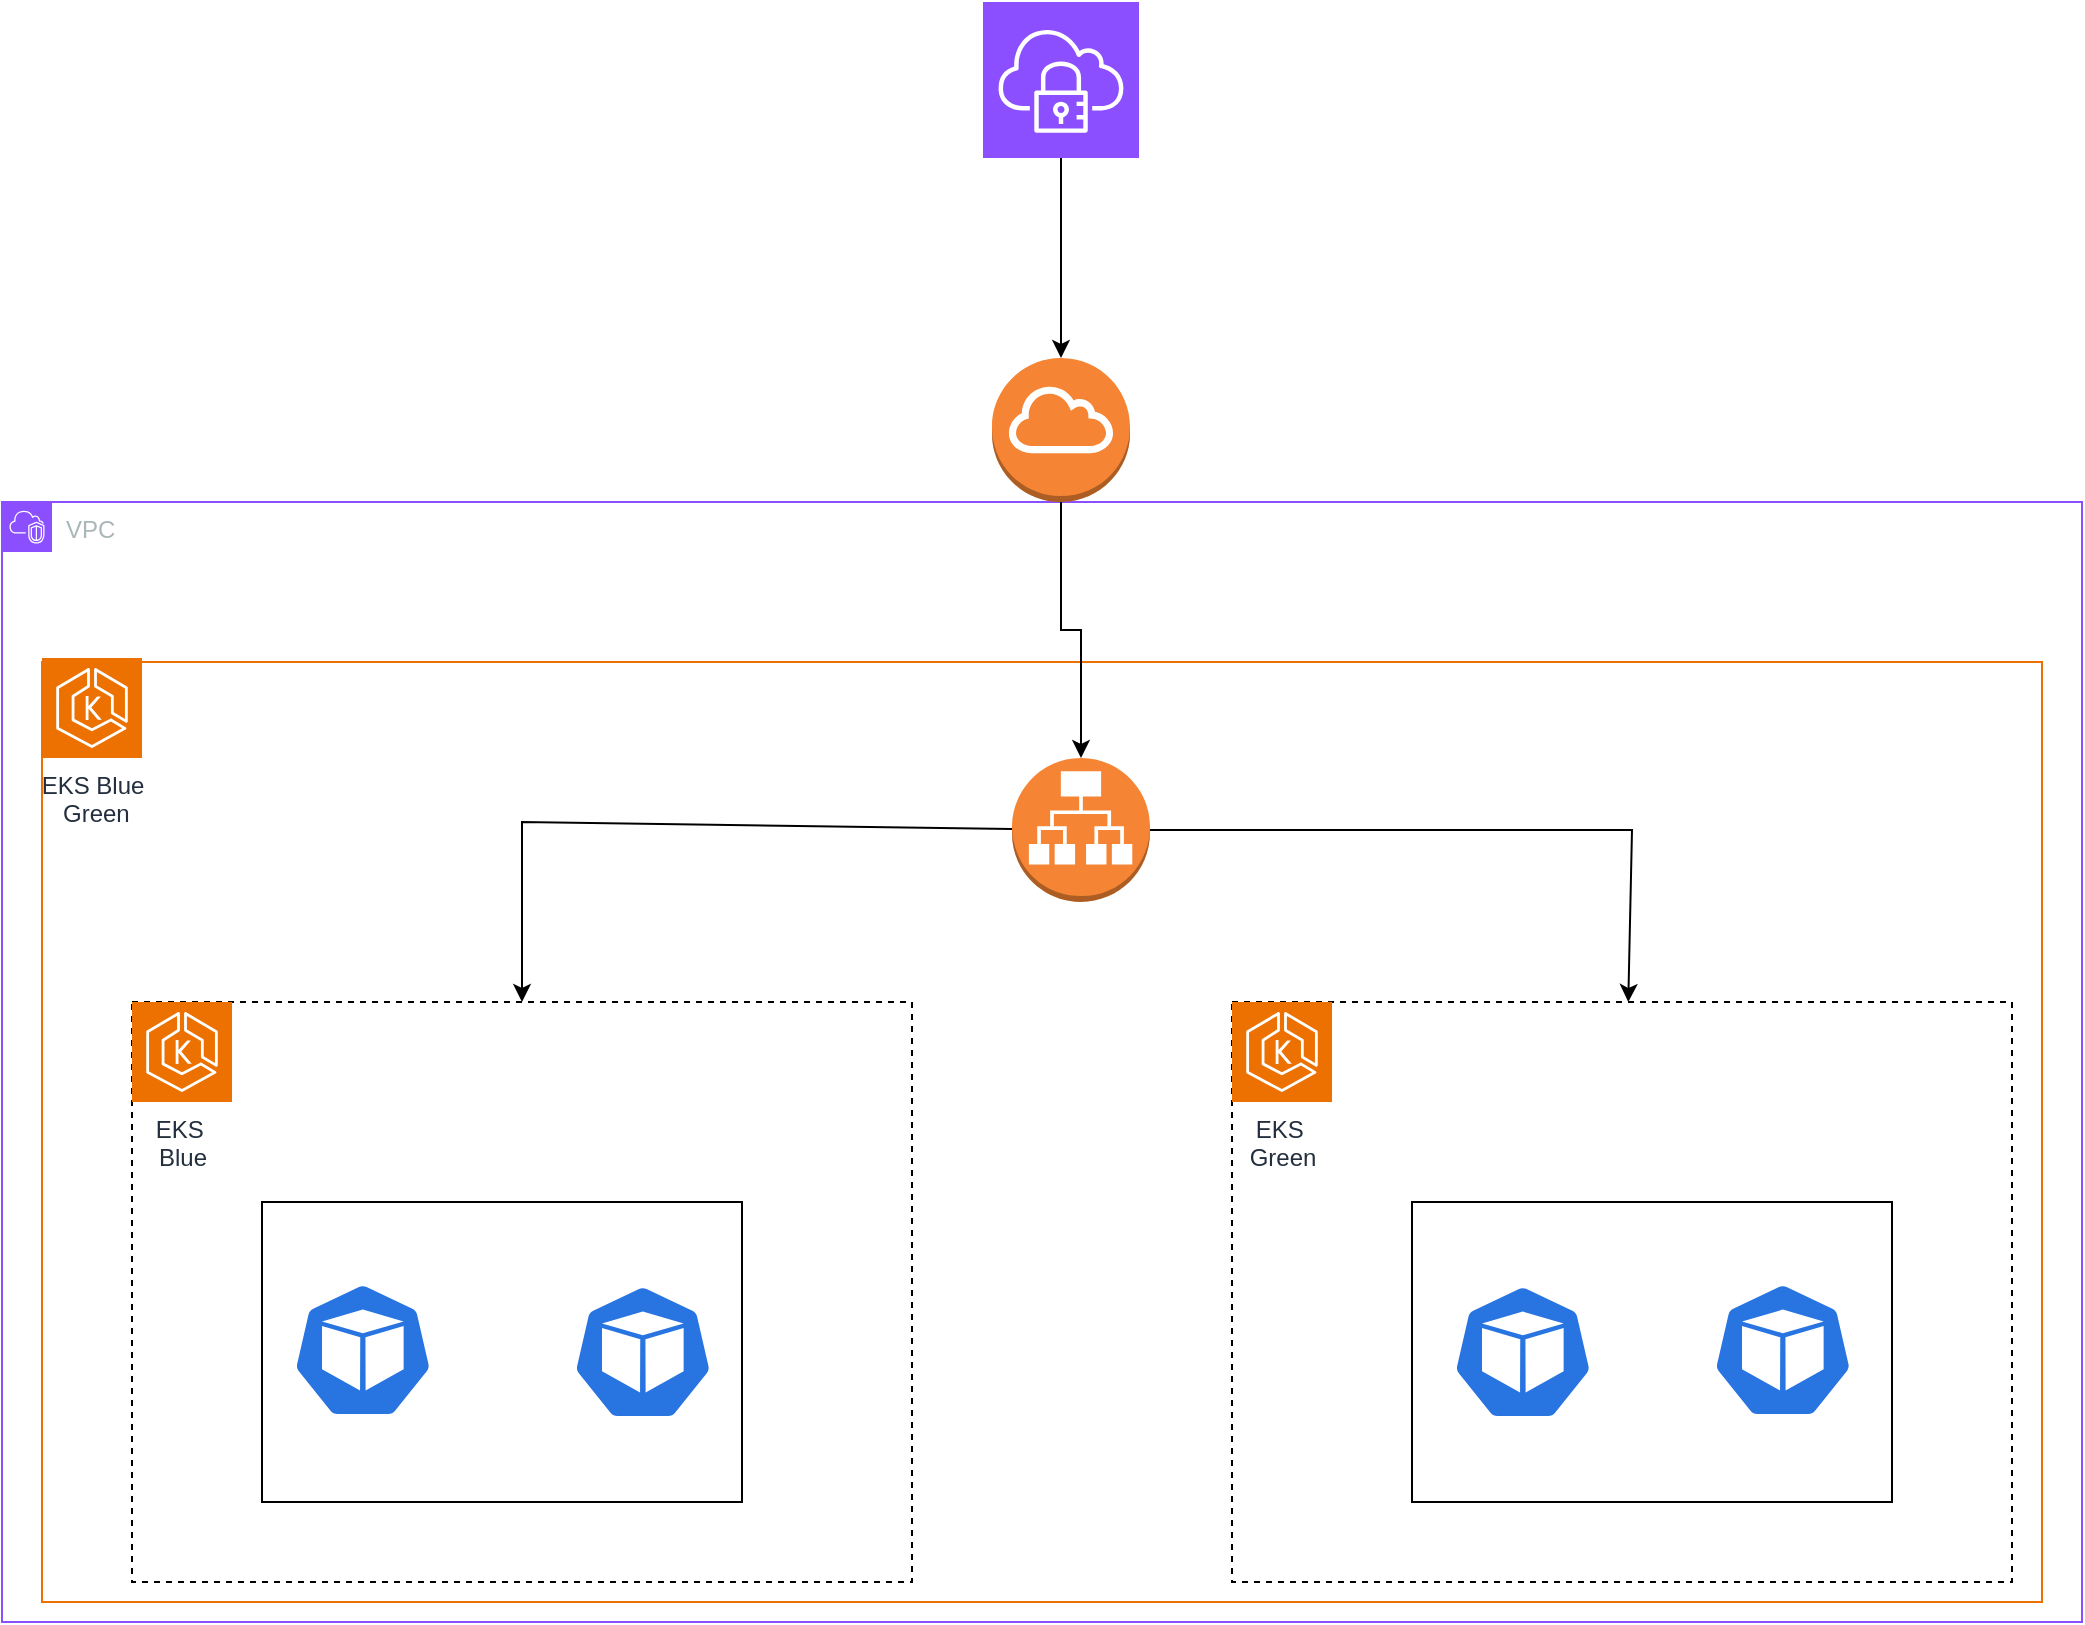 <mxfile version="27.1.4">
  <diagram name="Trang-1" id="R4oqzyJV968WefpUOXtY">
    <mxGraphModel dx="630" dy="455" grid="1" gridSize="10" guides="1" tooltips="1" connect="1" arrows="1" fold="1" page="1" pageScale="1" pageWidth="1169" pageHeight="827" math="0" shadow="0">
      <root>
        <mxCell id="0" />
        <mxCell id="1" parent="0" />
        <mxCell id="iCxjgGP9DVRDZ0aQ62JW-5" value="VPC" style="points=[[0,0],[0.25,0],[0.5,0],[0.75,0],[1,0],[1,0.25],[1,0.5],[1,0.75],[1,1],[0.75,1],[0.5,1],[0.25,1],[0,1],[0,0.75],[0,0.5],[0,0.25]];outlineConnect=0;gradientColor=none;html=1;whiteSpace=wrap;fontSize=12;fontStyle=0;container=1;pointerEvents=0;collapsible=0;recursiveResize=0;shape=mxgraph.aws4.group;grIcon=mxgraph.aws4.group_vpc2;strokeColor=#8C4FFF;fillColor=none;verticalAlign=top;align=left;spacingLeft=30;fontColor=#AAB7B8;dashed=0;" vertex="1" parent="1">
          <mxGeometry x="65" y="250" width="1040" height="560" as="geometry" />
        </mxCell>
        <mxCell id="iCxjgGP9DVRDZ0aQ62JW-8" value="" style="rounded=0;whiteSpace=wrap;html=1;fontColor=light-dark(#000000,#FF8000);labelBorderColor=light-dark(#000000,#FF8000);fillStyle=hatch;strokeColor=light-dark(#ED7100,#00FF00);" vertex="1" parent="iCxjgGP9DVRDZ0aQ62JW-5">
          <mxGeometry x="20" y="80" width="1000" height="470" as="geometry" />
        </mxCell>
        <mxCell id="iCxjgGP9DVRDZ0aQ62JW-11" value="" style="rounded=0;whiteSpace=wrap;html=1;fillStyle=hatch;strokeColor=light-dark(#000000,#FF8000);dashed=1;" vertex="1" parent="iCxjgGP9DVRDZ0aQ62JW-5">
          <mxGeometry x="615" y="250" width="390" height="290" as="geometry" />
        </mxCell>
        <mxCell id="iCxjgGP9DVRDZ0aQ62JW-10" value="" style="rounded=0;whiteSpace=wrap;html=1;fillStyle=hatch;strokeColor=light-dark(#000000,#FF8000);dashed=1;" vertex="1" parent="iCxjgGP9DVRDZ0aQ62JW-5">
          <mxGeometry x="65" y="250" width="390" height="290" as="geometry" />
        </mxCell>
        <mxCell id="iCxjgGP9DVRDZ0aQ62JW-13" value="EKS&amp;nbsp;&lt;div&gt;Green&lt;/div&gt;" style="sketch=0;points=[[0,0,0],[0.25,0,0],[0.5,0,0],[0.75,0,0],[1,0,0],[0,1,0],[0.25,1,0],[0.5,1,0],[0.75,1,0],[1,1,0],[0,0.25,0],[0,0.5,0],[0,0.75,0],[1,0.25,0],[1,0.5,0],[1,0.75,0]];outlineConnect=0;fontColor=#232F3E;fillColor=#ED7100;strokeColor=#ffffff;dashed=0;verticalLabelPosition=bottom;verticalAlign=top;align=center;html=1;fontSize=12;fontStyle=0;aspect=fixed;shape=mxgraph.aws4.resourceIcon;resIcon=mxgraph.aws4.eks;" vertex="1" parent="iCxjgGP9DVRDZ0aQ62JW-5">
          <mxGeometry x="615" y="250" width="50" height="50" as="geometry" />
        </mxCell>
        <mxCell id="iCxjgGP9DVRDZ0aQ62JW-12" value="EKS&amp;nbsp;&lt;div&gt;Blue&lt;/div&gt;" style="sketch=0;points=[[0,0,0],[0.25,0,0],[0.5,0,0],[0.75,0,0],[1,0,0],[0,1,0],[0.25,1,0],[0.5,1,0],[0.75,1,0],[1,1,0],[0,0.25,0],[0,0.5,0],[0,0.75,0],[1,0.25,0],[1,0.5,0],[1,0.75,0]];outlineConnect=0;fontColor=#232F3E;fillColor=#ED7100;strokeColor=#ffffff;dashed=0;verticalLabelPosition=bottom;verticalAlign=top;align=center;html=1;fontSize=12;fontStyle=0;aspect=fixed;shape=mxgraph.aws4.resourceIcon;resIcon=mxgraph.aws4.eks;" vertex="1" parent="iCxjgGP9DVRDZ0aQ62JW-5">
          <mxGeometry x="65" y="250" width="50" height="50" as="geometry" />
        </mxCell>
        <mxCell id="iCxjgGP9DVRDZ0aQ62JW-15" value="" style="outlineConnect=0;dashed=0;verticalLabelPosition=bottom;verticalAlign=top;align=center;html=1;shape=mxgraph.aws3.application_load_balancer;fillColor=#F58534;gradientColor=none;" vertex="1" parent="iCxjgGP9DVRDZ0aQ62JW-5">
          <mxGeometry x="505" y="128" width="69" height="72" as="geometry" />
        </mxCell>
        <mxCell id="iCxjgGP9DVRDZ0aQ62JW-9" value="EKS Blue&lt;div&gt;&amp;nbsp;Green&lt;/div&gt;" style="sketch=0;points=[[0,0,0],[0.25,0,0],[0.5,0,0],[0.75,0,0],[1,0,0],[0,1,0],[0.25,1,0],[0.5,1,0],[0.75,1,0],[1,1,0],[0,0.25,0],[0,0.5,0],[0,0.75,0],[1,0.25,0],[1,0.5,0],[1,0.75,0]];outlineConnect=0;fontColor=#232F3E;fillColor=light-dark(#ED7100,#00FF00);strokeColor=#ffffff;dashed=0;verticalLabelPosition=bottom;verticalAlign=top;align=center;html=1;fontSize=12;fontStyle=0;aspect=fixed;shape=mxgraph.aws4.resourceIcon;resIcon=mxgraph.aws4.eks;" vertex="1" parent="iCxjgGP9DVRDZ0aQ62JW-5">
          <mxGeometry x="20" y="78" width="50" height="50" as="geometry" />
        </mxCell>
        <mxCell id="iCxjgGP9DVRDZ0aQ62JW-18" value="" style="rounded=0;whiteSpace=wrap;html=1;fillStyle=hatch;" vertex="1" parent="iCxjgGP9DVRDZ0aQ62JW-5">
          <mxGeometry x="130" y="350" width="240" height="150" as="geometry" />
        </mxCell>
        <mxCell id="iCxjgGP9DVRDZ0aQ62JW-19" value="" style="rounded=0;whiteSpace=wrap;html=1;fillStyle=hatch;" vertex="1" parent="iCxjgGP9DVRDZ0aQ62JW-5">
          <mxGeometry x="705" y="350" width="240" height="150" as="geometry" />
        </mxCell>
        <mxCell id="iCxjgGP9DVRDZ0aQ62JW-20" value="" style="aspect=fixed;sketch=0;html=1;dashed=0;whitespace=wrap;verticalLabelPosition=bottom;verticalAlign=top;fillColor=#2875E2;strokeColor=#ffffff;points=[[0.005,0.63,0],[0.1,0.2,0],[0.9,0.2,0],[0.5,0,0],[0.995,0.63,0],[0.72,0.99,0],[0.5,1,0],[0.28,0.99,0]];shape=mxgraph.kubernetes.icon2;prIcon=pod" vertex="1" parent="iCxjgGP9DVRDZ0aQ62JW-5">
          <mxGeometry x="145" y="390" width="70.83" height="68" as="geometry" />
        </mxCell>
        <mxCell id="iCxjgGP9DVRDZ0aQ62JW-33" value="" style="aspect=fixed;sketch=0;html=1;dashed=0;whitespace=wrap;verticalLabelPosition=bottom;verticalAlign=top;fillColor=#2875E2;strokeColor=#ffffff;points=[[0.005,0.63,0],[0.1,0.2,0],[0.9,0.2,0],[0.5,0,0],[0.995,0.63,0],[0.72,0.99,0],[0.5,1,0],[0.28,0.99,0]];shape=mxgraph.kubernetes.icon2;prIcon=pod" vertex="1" parent="iCxjgGP9DVRDZ0aQ62JW-5">
          <mxGeometry x="285" y="391" width="70.83" height="68" as="geometry" />
        </mxCell>
        <mxCell id="iCxjgGP9DVRDZ0aQ62JW-34" value="" style="aspect=fixed;sketch=0;html=1;dashed=0;whitespace=wrap;verticalLabelPosition=bottom;verticalAlign=top;fillColor=#2875E2;strokeColor=#ffffff;points=[[0.005,0.63,0],[0.1,0.2,0],[0.9,0.2,0],[0.5,0,0],[0.995,0.63,0],[0.72,0.99,0],[0.5,1,0],[0.28,0.99,0]];shape=mxgraph.kubernetes.icon2;prIcon=pod" vertex="1" parent="iCxjgGP9DVRDZ0aQ62JW-5">
          <mxGeometry x="725" y="391" width="70.83" height="68" as="geometry" />
        </mxCell>
        <mxCell id="iCxjgGP9DVRDZ0aQ62JW-35" value="" style="aspect=fixed;sketch=0;html=1;dashed=0;whitespace=wrap;verticalLabelPosition=bottom;verticalAlign=top;fillColor=#2875E2;strokeColor=#ffffff;points=[[0.005,0.63,0],[0.1,0.2,0],[0.9,0.2,0],[0.5,0,0],[0.995,0.63,0],[0.72,0.99,0],[0.5,1,0],[0.28,0.99,0]];shape=mxgraph.kubernetes.icon2;prIcon=pod" vertex="1" parent="iCxjgGP9DVRDZ0aQ62JW-5">
          <mxGeometry x="855" y="390" width="70.83" height="68" as="geometry" />
        </mxCell>
        <mxCell id="iCxjgGP9DVRDZ0aQ62JW-39" value="" style="endArrow=classic;html=1;rounded=0;entryX=0.5;entryY=0;entryDx=0;entryDy=0;" edge="1" parent="iCxjgGP9DVRDZ0aQ62JW-5" source="iCxjgGP9DVRDZ0aQ62JW-15" target="iCxjgGP9DVRDZ0aQ62JW-10">
          <mxGeometry width="50" height="50" relative="1" as="geometry">
            <mxPoint x="425" y="240" as="sourcePoint" />
            <mxPoint x="475" y="190" as="targetPoint" />
            <Array as="points">
              <mxPoint x="260" y="160" />
            </Array>
          </mxGeometry>
        </mxCell>
        <mxCell id="iCxjgGP9DVRDZ0aQ62JW-40" value="" style="endArrow=classic;html=1;rounded=0;exitX=1;exitY=0.5;exitDx=0;exitDy=0;exitPerimeter=0;" edge="1" parent="iCxjgGP9DVRDZ0aQ62JW-5" source="iCxjgGP9DVRDZ0aQ62JW-15" target="iCxjgGP9DVRDZ0aQ62JW-11">
          <mxGeometry width="50" height="50" relative="1" as="geometry">
            <mxPoint x="910" y="132" as="sourcePoint" />
            <mxPoint x="665" y="218" as="targetPoint" />
            <Array as="points">
              <mxPoint x="815" y="164" />
            </Array>
          </mxGeometry>
        </mxCell>
        <mxCell id="iCxjgGP9DVRDZ0aQ62JW-37" style="edgeStyle=orthogonalEdgeStyle;rounded=0;orthogonalLoop=1;jettySize=auto;html=1;" edge="1" parent="1" source="iCxjgGP9DVRDZ0aQ62JW-16" target="iCxjgGP9DVRDZ0aQ62JW-15">
          <mxGeometry relative="1" as="geometry" />
        </mxCell>
        <mxCell id="iCxjgGP9DVRDZ0aQ62JW-16" value="" style="outlineConnect=0;dashed=0;verticalLabelPosition=bottom;verticalAlign=top;align=center;html=1;shape=mxgraph.aws3.internet_gateway;fillColor=#F58534;gradientColor=none;" vertex="1" parent="1">
          <mxGeometry x="560" y="178" width="69" height="72" as="geometry" />
        </mxCell>
        <mxCell id="iCxjgGP9DVRDZ0aQ62JW-36" style="edgeStyle=orthogonalEdgeStyle;rounded=0;orthogonalLoop=1;jettySize=auto;html=1;" edge="1" parent="1" source="iCxjgGP9DVRDZ0aQ62JW-17" target="iCxjgGP9DVRDZ0aQ62JW-16">
          <mxGeometry relative="1" as="geometry" />
        </mxCell>
        <mxCell id="iCxjgGP9DVRDZ0aQ62JW-17" value="" style="sketch=0;points=[[0,0,0],[0.25,0,0],[0.5,0,0],[0.75,0,0],[1,0,0],[0,1,0],[0.25,1,0],[0.5,1,0],[0.75,1,0],[1,1,0],[0,0.25,0],[0,0.5,0],[0,0.75,0],[1,0.25,0],[1,0.5,0],[1,0.75,0]];outlineConnect=0;fontColor=#232F3E;fillColor=#8C4FFF;strokeColor=#ffffff;dashed=0;verticalLabelPosition=bottom;verticalAlign=top;align=center;html=1;fontSize=12;fontStyle=0;aspect=fixed;shape=mxgraph.aws4.resourceIcon;resIcon=mxgraph.aws4.client_vpn;" vertex="1" parent="1">
          <mxGeometry x="555.5" width="78" height="78" as="geometry" />
        </mxCell>
      </root>
    </mxGraphModel>
  </diagram>
</mxfile>
